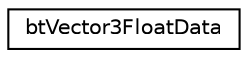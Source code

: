 digraph "Graphical Class Hierarchy"
{
  edge [fontname="Helvetica",fontsize="10",labelfontname="Helvetica",labelfontsize="10"];
  node [fontname="Helvetica",fontsize="10",shape=record];
  rankdir="LR";
  Node1 [label="btVector3FloatData",height=0.2,width=0.4,color="black", fillcolor="white", style="filled",URL="$structbtVector3FloatData.html"];
}

